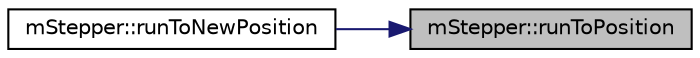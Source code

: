 digraph "mStepper::runToPosition"
{
 // LATEX_PDF_SIZE
  edge [fontname="Helvetica",fontsize="10",labelfontname="Helvetica",labelfontsize="10"];
  node [fontname="Helvetica",fontsize="10",shape=record];
  rankdir="RL";
  Node1 [label="mStepper::runToPosition",height=0.2,width=0.4,color="black", fillcolor="grey75", style="filled", fontcolor="black",tooltip=" "];
  Node1 -> Node2 [dir="back",color="midnightblue",fontsize="10",style="solid",fontname="Helvetica"];
  Node2 [label="mStepper::runToNewPosition",height=0.2,width=0.4,color="black", fillcolor="white", style="filled",URL="$classm_stepper.html#a351ac829bed63ac100f71cefb2d268f8",tooltip=" "];
}
